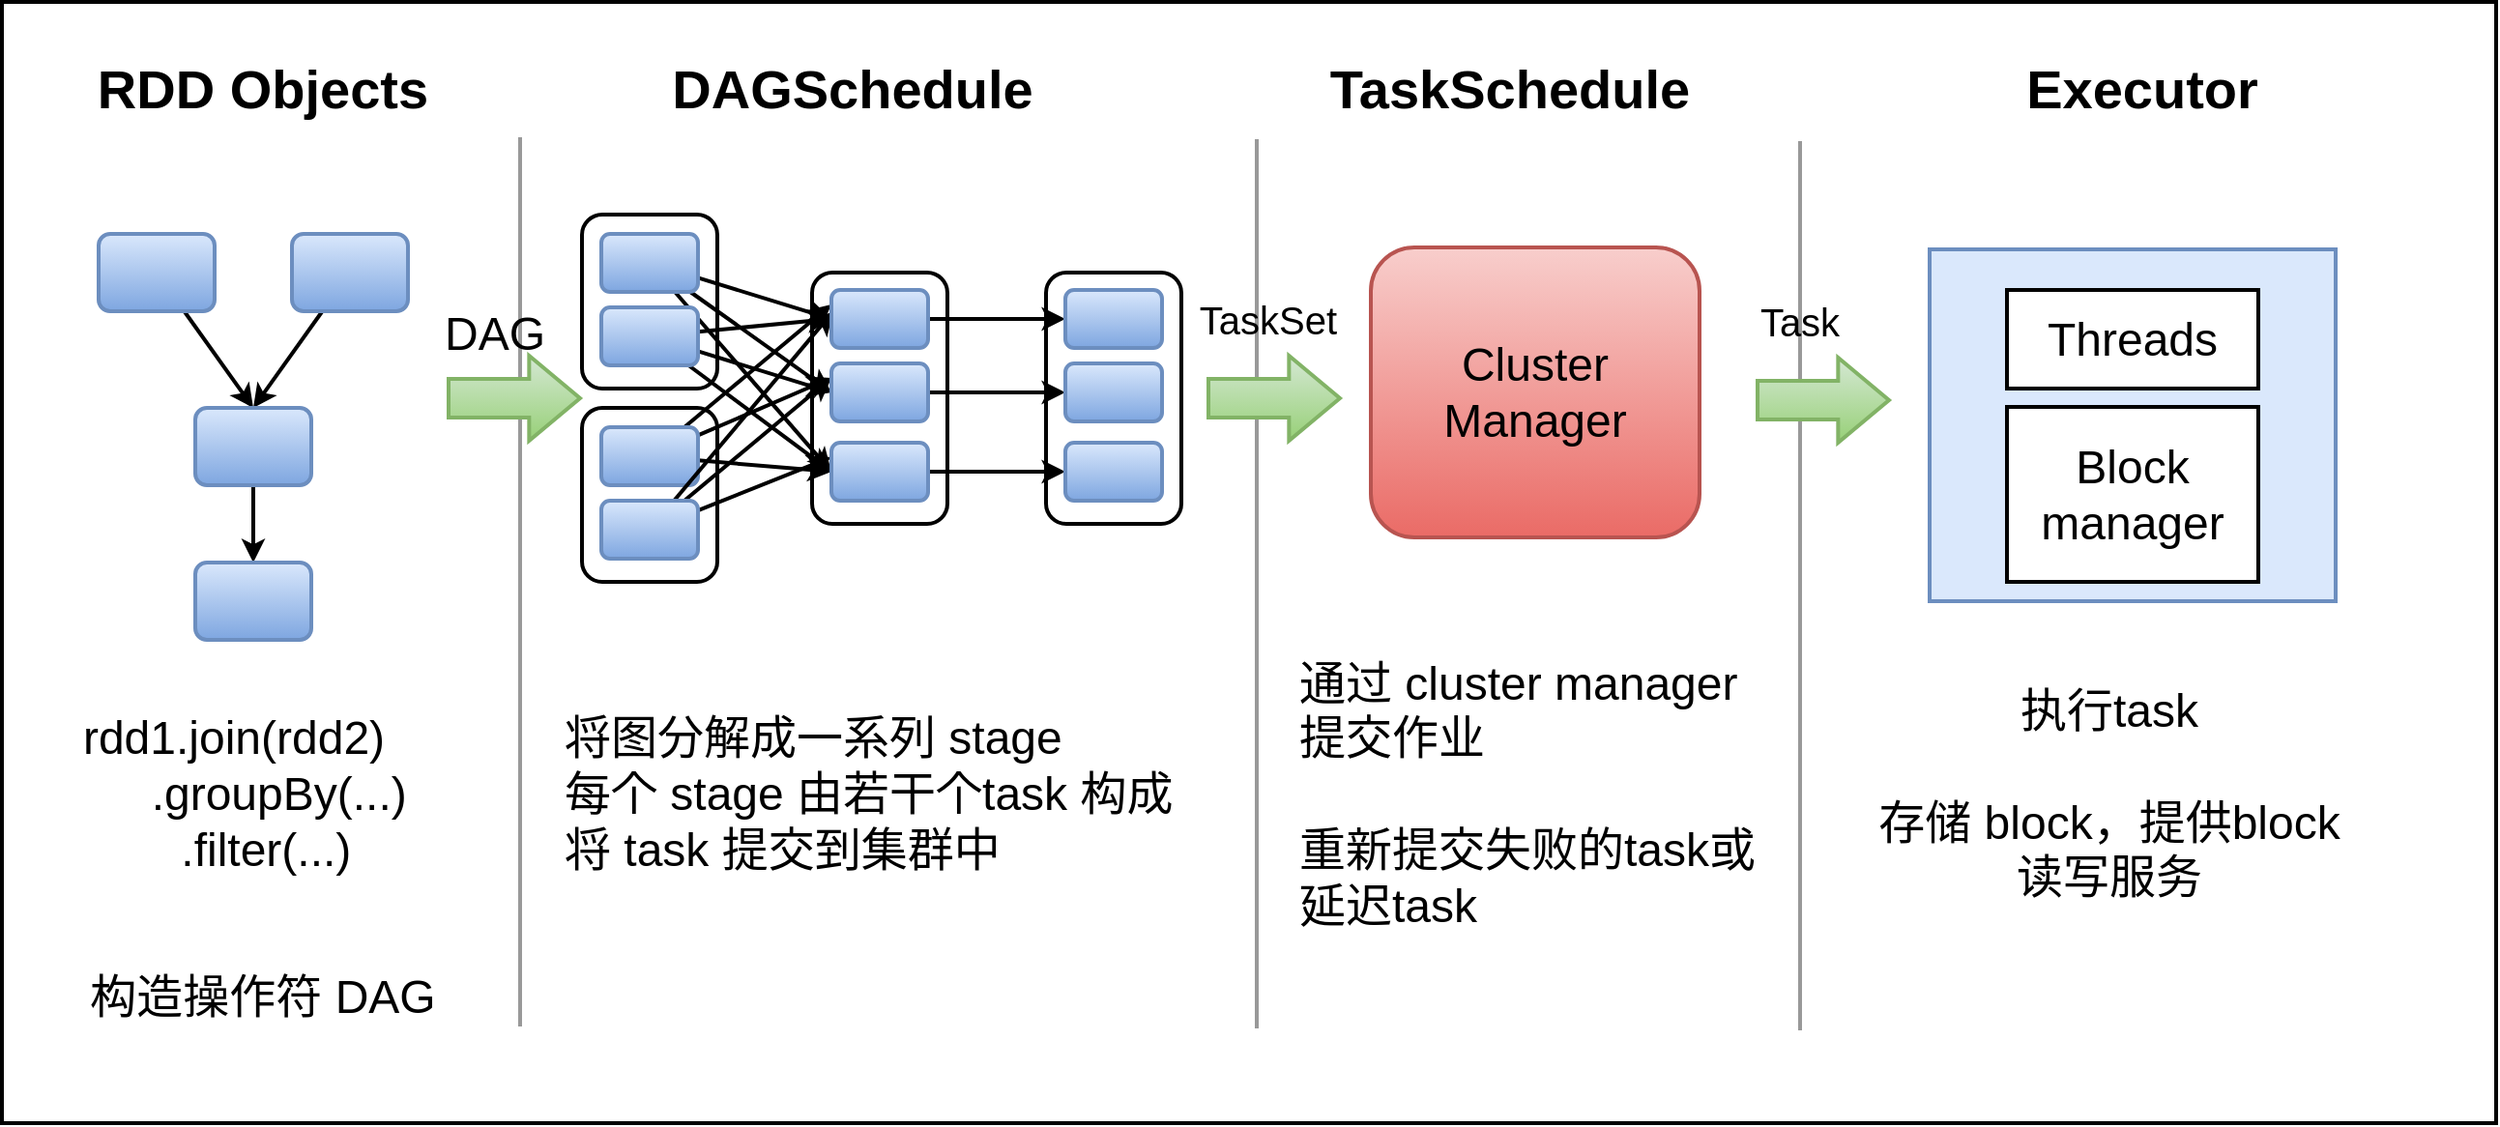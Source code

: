 <mxfile version="16.2.7" type="github">
  <diagram id="kCLuyAf2gFzRpj-ug0Gs" name="Spark执行流程">
    <mxGraphModel dx="1209" dy="711" grid="1" gridSize="10" guides="1" tooltips="1" connect="1" arrows="1" fold="1" page="1" pageScale="1" pageWidth="827" pageHeight="1169" math="0" shadow="0">
      <root>
        <mxCell id="0" />
        <mxCell id="1" parent="0" />
        <mxCell id="vRKNIITZf9hjwW_zpsUb-2" value="" style="rounded=0;whiteSpace=wrap;html=1;strokeWidth=2;" vertex="1" parent="1">
          <mxGeometry x="53" y="20" width="1290" height="580" as="geometry" />
        </mxCell>
        <mxCell id="vRKNIITZf9hjwW_zpsUb-18" value="" style="rounded=1;whiteSpace=wrap;html=1;fontSize=24;strokeWidth=2;fillColor=none;" vertex="1" parent="1">
          <mxGeometry x="353" y="130" width="70" height="90" as="geometry" />
        </mxCell>
        <mxCell id="vRKNIITZf9hjwW_zpsUb-3" value="RDD Objects" style="text;html=1;strokeColor=none;fillColor=none;align=center;verticalAlign=middle;whiteSpace=wrap;rounded=0;strokeWidth=24;fontSize=28;fontStyle=1" vertex="1" parent="1">
          <mxGeometry x="88" y="50" width="200" height="30" as="geometry" />
        </mxCell>
        <mxCell id="vRKNIITZf9hjwW_zpsUb-8" style="rounded=0;orthogonalLoop=1;jettySize=auto;html=1;entryX=0.5;entryY=0;entryDx=0;entryDy=0;fontSize=2;strokeWidth=2;" edge="1" parent="1" source="vRKNIITZf9hjwW_zpsUb-4" target="vRKNIITZf9hjwW_zpsUb-6">
          <mxGeometry relative="1" as="geometry" />
        </mxCell>
        <mxCell id="vRKNIITZf9hjwW_zpsUb-4" value="" style="rounded=1;whiteSpace=wrap;html=1;fontSize=2;strokeWidth=2;fillColor=#dae8fc;gradientColor=#7ea6e0;strokeColor=#6c8ebf;" vertex="1" parent="1">
          <mxGeometry x="103" y="140" width="60" height="40" as="geometry" />
        </mxCell>
        <mxCell id="vRKNIITZf9hjwW_zpsUb-9" style="edgeStyle=none;rounded=0;orthogonalLoop=1;jettySize=auto;html=1;entryX=0.5;entryY=0;entryDx=0;entryDy=0;fontSize=2;strokeWidth=2;" edge="1" parent="1" source="vRKNIITZf9hjwW_zpsUb-5" target="vRKNIITZf9hjwW_zpsUb-6">
          <mxGeometry relative="1" as="geometry" />
        </mxCell>
        <mxCell id="vRKNIITZf9hjwW_zpsUb-5" value="" style="rounded=1;whiteSpace=wrap;html=1;fontSize=2;strokeWidth=2;fillColor=#dae8fc;gradientColor=#7ea6e0;strokeColor=#6c8ebf;" vertex="1" parent="1">
          <mxGeometry x="203" y="140" width="60" height="40" as="geometry" />
        </mxCell>
        <mxCell id="vRKNIITZf9hjwW_zpsUb-10" style="edgeStyle=none;rounded=0;orthogonalLoop=1;jettySize=auto;html=1;entryX=0.5;entryY=0;entryDx=0;entryDy=0;fontSize=2;strokeWidth=2;" edge="1" parent="1" source="vRKNIITZf9hjwW_zpsUb-6" target="vRKNIITZf9hjwW_zpsUb-7">
          <mxGeometry relative="1" as="geometry" />
        </mxCell>
        <mxCell id="vRKNIITZf9hjwW_zpsUb-6" value="" style="rounded=1;whiteSpace=wrap;html=1;fontSize=2;strokeWidth=2;fillColor=#dae8fc;gradientColor=#7ea6e0;strokeColor=#6c8ebf;" vertex="1" parent="1">
          <mxGeometry x="153" y="230" width="60" height="40" as="geometry" />
        </mxCell>
        <mxCell id="vRKNIITZf9hjwW_zpsUb-7" value="" style="rounded=1;whiteSpace=wrap;html=1;fontSize=2;strokeWidth=2;fillColor=#dae8fc;gradientColor=#7ea6e0;strokeColor=#6c8ebf;" vertex="1" parent="1">
          <mxGeometry x="153" y="310" width="60" height="40" as="geometry" />
        </mxCell>
        <mxCell id="vRKNIITZf9hjwW_zpsUb-11" value="rdd1.join(rdd2)&amp;nbsp; &amp;nbsp; &amp;nbsp; &amp;nbsp; .groupBy(...)&lt;br style=&quot;font-size: 24px;&quot;&gt;&amp;nbsp; .filter(...)" style="text;html=1;strokeColor=none;fillColor=none;align=center;verticalAlign=middle;whiteSpace=wrap;rounded=0;fontSize=24;" vertex="1" parent="1">
          <mxGeometry x="88" y="390" width="190" height="80" as="geometry" />
        </mxCell>
        <mxCell id="vRKNIITZf9hjwW_zpsUb-12" value="构造操作符 DAG" style="text;html=1;strokeColor=none;fillColor=none;align=center;verticalAlign=middle;whiteSpace=wrap;rounded=0;fontSize=24;" vertex="1" parent="1">
          <mxGeometry x="68" y="520" width="240" height="30" as="geometry" />
        </mxCell>
        <mxCell id="vRKNIITZf9hjwW_zpsUb-14" value="" style="endArrow=none;html=1;rounded=0;fontSize=28;strokeWidth=2;strokeColor=#999999;" edge="1" parent="1">
          <mxGeometry width="50" height="50" relative="1" as="geometry">
            <mxPoint x="321" y="550" as="sourcePoint" />
            <mxPoint x="321" y="90" as="targetPoint" />
          </mxGeometry>
        </mxCell>
        <mxCell id="vRKNIITZf9hjwW_zpsUb-30" style="edgeStyle=none;rounded=0;orthogonalLoop=1;jettySize=auto;html=1;entryX=0;entryY=0.5;entryDx=0;entryDy=0;fontSize=24;strokeColor=#000000;strokeWidth=2;" edge="1" parent="1" source="vRKNIITZf9hjwW_zpsUb-15" target="vRKNIITZf9hjwW_zpsUb-23">
          <mxGeometry relative="1" as="geometry" />
        </mxCell>
        <mxCell id="vRKNIITZf9hjwW_zpsUb-32" style="edgeStyle=none;rounded=0;orthogonalLoop=1;jettySize=auto;html=1;entryX=0;entryY=0.5;entryDx=0;entryDy=0;fontSize=24;strokeColor=#000000;strokeWidth=2;" edge="1" parent="1" source="vRKNIITZf9hjwW_zpsUb-15" target="vRKNIITZf9hjwW_zpsUb-24">
          <mxGeometry relative="1" as="geometry" />
        </mxCell>
        <mxCell id="vRKNIITZf9hjwW_zpsUb-33" style="edgeStyle=none;rounded=0;orthogonalLoop=1;jettySize=auto;html=1;entryX=0;entryY=0.5;entryDx=0;entryDy=0;fontSize=24;strokeColor=#000000;strokeWidth=2;" edge="1" parent="1" source="vRKNIITZf9hjwW_zpsUb-15" target="vRKNIITZf9hjwW_zpsUb-25">
          <mxGeometry relative="1" as="geometry" />
        </mxCell>
        <mxCell id="vRKNIITZf9hjwW_zpsUb-15" value="" style="rounded=1;whiteSpace=wrap;html=1;fontSize=2;strokeWidth=2;fillColor=#dae8fc;gradientColor=#7ea6e0;strokeColor=#6c8ebf;" vertex="1" parent="1">
          <mxGeometry x="363" y="140" width="50" height="30" as="geometry" />
        </mxCell>
        <mxCell id="vRKNIITZf9hjwW_zpsUb-31" style="edgeStyle=none;rounded=0;orthogonalLoop=1;jettySize=auto;html=1;entryX=0;entryY=0.5;entryDx=0;entryDy=0;fontSize=24;strokeColor=#000000;strokeWidth=2;" edge="1" parent="1" source="vRKNIITZf9hjwW_zpsUb-17" target="vRKNIITZf9hjwW_zpsUb-23">
          <mxGeometry relative="1" as="geometry" />
        </mxCell>
        <mxCell id="vRKNIITZf9hjwW_zpsUb-34" style="edgeStyle=none;rounded=0;orthogonalLoop=1;jettySize=auto;html=1;entryX=0;entryY=0.5;entryDx=0;entryDy=0;fontSize=24;strokeColor=#000000;strokeWidth=2;" edge="1" parent="1" source="vRKNIITZf9hjwW_zpsUb-17" target="vRKNIITZf9hjwW_zpsUb-24">
          <mxGeometry relative="1" as="geometry" />
        </mxCell>
        <mxCell id="vRKNIITZf9hjwW_zpsUb-36" style="edgeStyle=none;rounded=0;orthogonalLoop=1;jettySize=auto;html=1;entryX=0;entryY=0.5;entryDx=0;entryDy=0;fontSize=24;strokeColor=#000000;strokeWidth=2;" edge="1" parent="1" source="vRKNIITZf9hjwW_zpsUb-17" target="vRKNIITZf9hjwW_zpsUb-25">
          <mxGeometry relative="1" as="geometry" />
        </mxCell>
        <mxCell id="vRKNIITZf9hjwW_zpsUb-17" value="" style="rounded=1;whiteSpace=wrap;html=1;fontSize=2;strokeWidth=2;fillColor=#dae8fc;gradientColor=#7ea6e0;strokeColor=#6c8ebf;" vertex="1" parent="1">
          <mxGeometry x="363" y="178" width="50" height="30" as="geometry" />
        </mxCell>
        <mxCell id="vRKNIITZf9hjwW_zpsUb-19" value="" style="rounded=1;whiteSpace=wrap;html=1;fontSize=24;strokeWidth=2;fillColor=none;" vertex="1" parent="1">
          <mxGeometry x="353" y="230" width="70" height="90" as="geometry" />
        </mxCell>
        <mxCell id="vRKNIITZf9hjwW_zpsUb-35" style="edgeStyle=none;rounded=0;orthogonalLoop=1;jettySize=auto;html=1;entryX=0;entryY=0.25;entryDx=0;entryDy=0;fontSize=24;strokeColor=#000000;strokeWidth=2;" edge="1" parent="1" source="vRKNIITZf9hjwW_zpsUb-20" target="vRKNIITZf9hjwW_zpsUb-23">
          <mxGeometry relative="1" as="geometry" />
        </mxCell>
        <mxCell id="vRKNIITZf9hjwW_zpsUb-37" style="edgeStyle=none;rounded=0;orthogonalLoop=1;jettySize=auto;html=1;entryX=0;entryY=0.25;entryDx=0;entryDy=0;fontSize=24;strokeColor=#000000;strokeWidth=2;" edge="1" parent="1" source="vRKNIITZf9hjwW_zpsUb-20" target="vRKNIITZf9hjwW_zpsUb-24">
          <mxGeometry relative="1" as="geometry" />
        </mxCell>
        <mxCell id="vRKNIITZf9hjwW_zpsUb-38" style="edgeStyle=none;rounded=0;orthogonalLoop=1;jettySize=auto;html=1;entryX=0;entryY=0.5;entryDx=0;entryDy=0;fontSize=24;strokeColor=#000000;strokeWidth=2;" edge="1" parent="1" source="vRKNIITZf9hjwW_zpsUb-20" target="vRKNIITZf9hjwW_zpsUb-25">
          <mxGeometry relative="1" as="geometry" />
        </mxCell>
        <mxCell id="vRKNIITZf9hjwW_zpsUb-20" value="" style="rounded=1;whiteSpace=wrap;html=1;fontSize=2;strokeWidth=2;fillColor=#dae8fc;gradientColor=#7ea6e0;strokeColor=#6c8ebf;" vertex="1" parent="1">
          <mxGeometry x="363" y="240" width="50" height="30" as="geometry" />
        </mxCell>
        <mxCell id="vRKNIITZf9hjwW_zpsUb-39" style="edgeStyle=none;rounded=0;orthogonalLoop=1;jettySize=auto;html=1;entryX=0.157;entryY=0.154;entryDx=0;entryDy=0;entryPerimeter=0;fontSize=24;strokeColor=#000000;strokeWidth=2;" edge="1" parent="1" source="vRKNIITZf9hjwW_zpsUb-21" target="vRKNIITZf9hjwW_zpsUb-22">
          <mxGeometry relative="1" as="geometry" />
        </mxCell>
        <mxCell id="vRKNIITZf9hjwW_zpsUb-40" style="edgeStyle=none;rounded=0;orthogonalLoop=1;jettySize=auto;html=1;entryX=0;entryY=0.25;entryDx=0;entryDy=0;fontSize=24;strokeColor=#000000;strokeWidth=2;" edge="1" parent="1" source="vRKNIITZf9hjwW_zpsUb-21" target="vRKNIITZf9hjwW_zpsUb-24">
          <mxGeometry relative="1" as="geometry" />
        </mxCell>
        <mxCell id="vRKNIITZf9hjwW_zpsUb-41" style="edgeStyle=none;rounded=0;orthogonalLoop=1;jettySize=auto;html=1;entryX=0;entryY=0.25;entryDx=0;entryDy=0;fontSize=24;strokeColor=#000000;strokeWidth=2;" edge="1" parent="1" source="vRKNIITZf9hjwW_zpsUb-21" target="vRKNIITZf9hjwW_zpsUb-25">
          <mxGeometry relative="1" as="geometry" />
        </mxCell>
        <mxCell id="vRKNIITZf9hjwW_zpsUb-21" value="" style="rounded=1;whiteSpace=wrap;html=1;fontSize=2;strokeWidth=2;fillColor=#dae8fc;gradientColor=#7ea6e0;strokeColor=#6c8ebf;" vertex="1" parent="1">
          <mxGeometry x="363" y="278" width="50" height="30" as="geometry" />
        </mxCell>
        <mxCell id="vRKNIITZf9hjwW_zpsUb-22" value="" style="rounded=1;whiteSpace=wrap;html=1;fontSize=24;strokeWidth=2;fillColor=none;" vertex="1" parent="1">
          <mxGeometry x="472" y="160" width="70" height="130" as="geometry" />
        </mxCell>
        <mxCell id="vRKNIITZf9hjwW_zpsUb-42" style="edgeStyle=none;rounded=0;orthogonalLoop=1;jettySize=auto;html=1;entryX=0;entryY=0.5;entryDx=0;entryDy=0;fontSize=24;strokeColor=#000000;strokeWidth=2;" edge="1" parent="1" source="vRKNIITZf9hjwW_zpsUb-23" target="vRKNIITZf9hjwW_zpsUb-27">
          <mxGeometry relative="1" as="geometry" />
        </mxCell>
        <mxCell id="vRKNIITZf9hjwW_zpsUb-23" value="" style="rounded=1;whiteSpace=wrap;html=1;fontSize=2;strokeWidth=2;fillColor=#dae8fc;gradientColor=#7ea6e0;strokeColor=#6c8ebf;" vertex="1" parent="1">
          <mxGeometry x="482" y="169" width="50" height="30" as="geometry" />
        </mxCell>
        <mxCell id="vRKNIITZf9hjwW_zpsUb-43" style="edgeStyle=none;rounded=0;orthogonalLoop=1;jettySize=auto;html=1;entryX=0;entryY=0.5;entryDx=0;entryDy=0;fontSize=24;strokeColor=#000000;strokeWidth=2;" edge="1" parent="1" source="vRKNIITZf9hjwW_zpsUb-24" target="vRKNIITZf9hjwW_zpsUb-28">
          <mxGeometry relative="1" as="geometry" />
        </mxCell>
        <mxCell id="vRKNIITZf9hjwW_zpsUb-24" value="" style="rounded=1;whiteSpace=wrap;html=1;fontSize=2;strokeWidth=2;fillColor=#dae8fc;gradientColor=#7ea6e0;strokeColor=#6c8ebf;" vertex="1" parent="1">
          <mxGeometry x="482" y="207" width="50" height="30" as="geometry" />
        </mxCell>
        <mxCell id="vRKNIITZf9hjwW_zpsUb-44" style="edgeStyle=none;rounded=0;orthogonalLoop=1;jettySize=auto;html=1;entryX=0;entryY=0.5;entryDx=0;entryDy=0;fontSize=24;strokeColor=#000000;strokeWidth=2;" edge="1" parent="1" source="vRKNIITZf9hjwW_zpsUb-25" target="vRKNIITZf9hjwW_zpsUb-29">
          <mxGeometry relative="1" as="geometry" />
        </mxCell>
        <mxCell id="vRKNIITZf9hjwW_zpsUb-25" value="" style="rounded=1;whiteSpace=wrap;html=1;fontSize=2;strokeWidth=2;fillColor=#dae8fc;gradientColor=#7ea6e0;strokeColor=#6c8ebf;" vertex="1" parent="1">
          <mxGeometry x="482" y="248" width="50" height="30" as="geometry" />
        </mxCell>
        <mxCell id="vRKNIITZf9hjwW_zpsUb-26" value="" style="rounded=1;whiteSpace=wrap;html=1;fontSize=24;strokeWidth=2;fillColor=none;" vertex="1" parent="1">
          <mxGeometry x="593" y="160" width="70" height="130" as="geometry" />
        </mxCell>
        <mxCell id="vRKNIITZf9hjwW_zpsUb-27" value="" style="rounded=1;whiteSpace=wrap;html=1;fontSize=2;strokeWidth=2;fillColor=#dae8fc;gradientColor=#7ea6e0;strokeColor=#6c8ebf;" vertex="1" parent="1">
          <mxGeometry x="603" y="169" width="50" height="30" as="geometry" />
        </mxCell>
        <mxCell id="vRKNIITZf9hjwW_zpsUb-28" value="" style="rounded=1;whiteSpace=wrap;html=1;fontSize=2;strokeWidth=2;fillColor=#dae8fc;gradientColor=#7ea6e0;strokeColor=#6c8ebf;" vertex="1" parent="1">
          <mxGeometry x="603" y="207" width="50" height="30" as="geometry" />
        </mxCell>
        <mxCell id="vRKNIITZf9hjwW_zpsUb-29" value="" style="rounded=1;whiteSpace=wrap;html=1;fontSize=2;strokeWidth=2;fillColor=#dae8fc;gradientColor=#7ea6e0;strokeColor=#6c8ebf;" vertex="1" parent="1">
          <mxGeometry x="603" y="248" width="50" height="30" as="geometry" />
        </mxCell>
        <mxCell id="vRKNIITZf9hjwW_zpsUb-45" value="&lt;div&gt;将图分解成一系列 stage&lt;/div&gt;&lt;div&gt;每个 stage 由若干个task 构成&lt;/div&gt;&lt;div&gt;将 task 提交到集群中&lt;/div&gt;" style="text;html=1;strokeColor=none;fillColor=none;align=left;verticalAlign=middle;whiteSpace=wrap;rounded=0;fontSize=24;" vertex="1" parent="1">
          <mxGeometry x="342" y="365" width="330" height="130" as="geometry" />
        </mxCell>
        <mxCell id="vRKNIITZf9hjwW_zpsUb-46" value="" style="endArrow=none;html=1;rounded=0;fontSize=28;strokeWidth=2;strokeColor=#999999;" edge="1" parent="1">
          <mxGeometry width="50" height="50" relative="1" as="geometry">
            <mxPoint x="702" y="551" as="sourcePoint" />
            <mxPoint x="702" y="91" as="targetPoint" />
          </mxGeometry>
        </mxCell>
        <mxCell id="vRKNIITZf9hjwW_zpsUb-47" value="" style="shape=flexArrow;endArrow=classic;html=1;rounded=0;fontSize=24;strokeColor=#82b366;strokeWidth=2;entryX=0;entryY=0;entryDx=0;entryDy=0;fillColor=#d5e8d4;gradientColor=#97d077;endWidth=22;endSize=8.11;width=19;" edge="1" parent="1">
          <mxGeometry width="50" height="50" relative="1" as="geometry">
            <mxPoint x="283" y="225" as="sourcePoint" />
            <mxPoint x="353" y="225" as="targetPoint" />
          </mxGeometry>
        </mxCell>
        <mxCell id="vRKNIITZf9hjwW_zpsUb-48" value="DAG" style="text;html=1;strokeColor=none;fillColor=none;align=center;verticalAlign=middle;whiteSpace=wrap;rounded=0;fontSize=24;" vertex="1" parent="1">
          <mxGeometry x="278" y="177" width="60" height="30" as="geometry" />
        </mxCell>
        <mxCell id="vRKNIITZf9hjwW_zpsUb-49" value="Cluster&lt;br&gt;Manager" style="rounded=1;whiteSpace=wrap;html=1;fontSize=24;strokeWidth=2;fillColor=#f8cecc;gradientColor=#ea6b66;strokeColor=#b85450;" vertex="1" parent="1">
          <mxGeometry x="761" y="147" width="170" height="150" as="geometry" />
        </mxCell>
        <mxCell id="vRKNIITZf9hjwW_zpsUb-50" value="DAGSchedule" style="text;html=1;strokeColor=none;fillColor=none;align=center;verticalAlign=middle;whiteSpace=wrap;rounded=0;strokeWidth=24;fontSize=28;fontStyle=1" vertex="1" parent="1">
          <mxGeometry x="393" y="50" width="200" height="30" as="geometry" />
        </mxCell>
        <mxCell id="vRKNIITZf9hjwW_zpsUb-51" value="" style="shape=flexArrow;endArrow=classic;html=1;rounded=0;fontSize=24;strokeColor=#82b366;strokeWidth=2;entryX=0;entryY=0;entryDx=0;entryDy=0;fillColor=#d5e8d4;gradientColor=#97d077;endWidth=22;endSize=8.11;width=19;" edge="1" parent="1">
          <mxGeometry width="50" height="50" relative="1" as="geometry">
            <mxPoint x="676" y="225" as="sourcePoint" />
            <mxPoint x="746" y="225" as="targetPoint" />
          </mxGeometry>
        </mxCell>
        <mxCell id="vRKNIITZf9hjwW_zpsUb-52" value="TaskSchedule" style="text;html=1;strokeColor=none;fillColor=none;align=center;verticalAlign=middle;whiteSpace=wrap;rounded=0;strokeWidth=24;fontSize=28;fontStyle=1" vertex="1" parent="1">
          <mxGeometry x="733" y="50" width="200" height="30" as="geometry" />
        </mxCell>
        <mxCell id="vRKNIITZf9hjwW_zpsUb-53" value="&lt;div&gt;通过 cluster manager 提交作业&lt;/div&gt;&lt;div&gt;&lt;br&gt;&lt;/div&gt;&lt;div&gt;重新提交失败的task或延迟task&lt;/div&gt;" style="text;html=1;strokeColor=none;fillColor=none;align=left;verticalAlign=middle;whiteSpace=wrap;rounded=0;fontSize=24;" vertex="1" parent="1">
          <mxGeometry x="721.5" y="365" width="249" height="130" as="geometry" />
        </mxCell>
        <mxCell id="vRKNIITZf9hjwW_zpsUb-54" value="" style="endArrow=none;html=1;rounded=0;fontSize=28;strokeWidth=2;strokeColor=#999999;" edge="1" parent="1">
          <mxGeometry width="50" height="50" relative="1" as="geometry">
            <mxPoint x="983" y="552" as="sourcePoint" />
            <mxPoint x="983" y="92" as="targetPoint" />
          </mxGeometry>
        </mxCell>
        <mxCell id="vRKNIITZf9hjwW_zpsUb-55" value="" style="shape=flexArrow;endArrow=classic;html=1;rounded=0;fontSize=24;strokeColor=#82b366;strokeWidth=2;entryX=0;entryY=0;entryDx=0;entryDy=0;fillColor=#d5e8d4;gradientColor=#97d077;endWidth=22;endSize=8.11;width=19;" edge="1" parent="1">
          <mxGeometry width="50" height="50" relative="1" as="geometry">
            <mxPoint x="960" y="226" as="sourcePoint" />
            <mxPoint x="1030" y="226" as="targetPoint" />
          </mxGeometry>
        </mxCell>
        <mxCell id="vRKNIITZf9hjwW_zpsUb-56" value="" style="rounded=0;whiteSpace=wrap;html=1;fontSize=24;strokeWidth=2;fillColor=#dae8fc;strokeColor=#6c8ebf;" vertex="1" parent="1">
          <mxGeometry x="1050" y="148" width="210" height="182" as="geometry" />
        </mxCell>
        <mxCell id="vRKNIITZf9hjwW_zpsUb-57" value="Threads" style="rounded=0;whiteSpace=wrap;html=1;fontSize=24;strokeWidth=2;" vertex="1" parent="1">
          <mxGeometry x="1090" y="169" width="130" height="51" as="geometry" />
        </mxCell>
        <mxCell id="vRKNIITZf9hjwW_zpsUb-58" value="Block&lt;br&gt;manager" style="rounded=0;whiteSpace=wrap;html=1;fontSize=24;strokeWidth=2;" vertex="1" parent="1">
          <mxGeometry x="1090" y="229.5" width="130" height="90.5" as="geometry" />
        </mxCell>
        <mxCell id="vRKNIITZf9hjwW_zpsUb-59" value="&lt;div&gt;执行task&lt;/div&gt;&lt;div&gt;&lt;br&gt;&lt;/div&gt;&lt;div&gt;存储 block，提供block读写服务&lt;/div&gt;" style="text;html=1;strokeColor=none;fillColor=none;align=center;verticalAlign=middle;whiteSpace=wrap;rounded=0;fontSize=24;" vertex="1" parent="1">
          <mxGeometry x="1013" y="415" width="260" height="30" as="geometry" />
        </mxCell>
        <mxCell id="vRKNIITZf9hjwW_zpsUb-60" value="TaskSet" style="text;html=1;strokeColor=none;fillColor=none;align=center;verticalAlign=middle;whiteSpace=wrap;rounded=0;fontSize=20;" vertex="1" parent="1">
          <mxGeometry x="678" y="169" width="60" height="30" as="geometry" />
        </mxCell>
        <mxCell id="vRKNIITZf9hjwW_zpsUb-62" value="Task" style="text;html=1;strokeColor=none;fillColor=none;align=center;verticalAlign=middle;whiteSpace=wrap;rounded=0;fontSize=20;" vertex="1" parent="1">
          <mxGeometry x="953" y="170" width="60" height="30" as="geometry" />
        </mxCell>
        <mxCell id="vRKNIITZf9hjwW_zpsUb-63" value="Executor" style="text;html=1;strokeColor=none;fillColor=none;align=center;verticalAlign=middle;whiteSpace=wrap;rounded=0;strokeWidth=24;fontSize=28;fontStyle=1" vertex="1" parent="1">
          <mxGeometry x="1060" y="50" width="200" height="30" as="geometry" />
        </mxCell>
      </root>
    </mxGraphModel>
  </diagram>
</mxfile>
